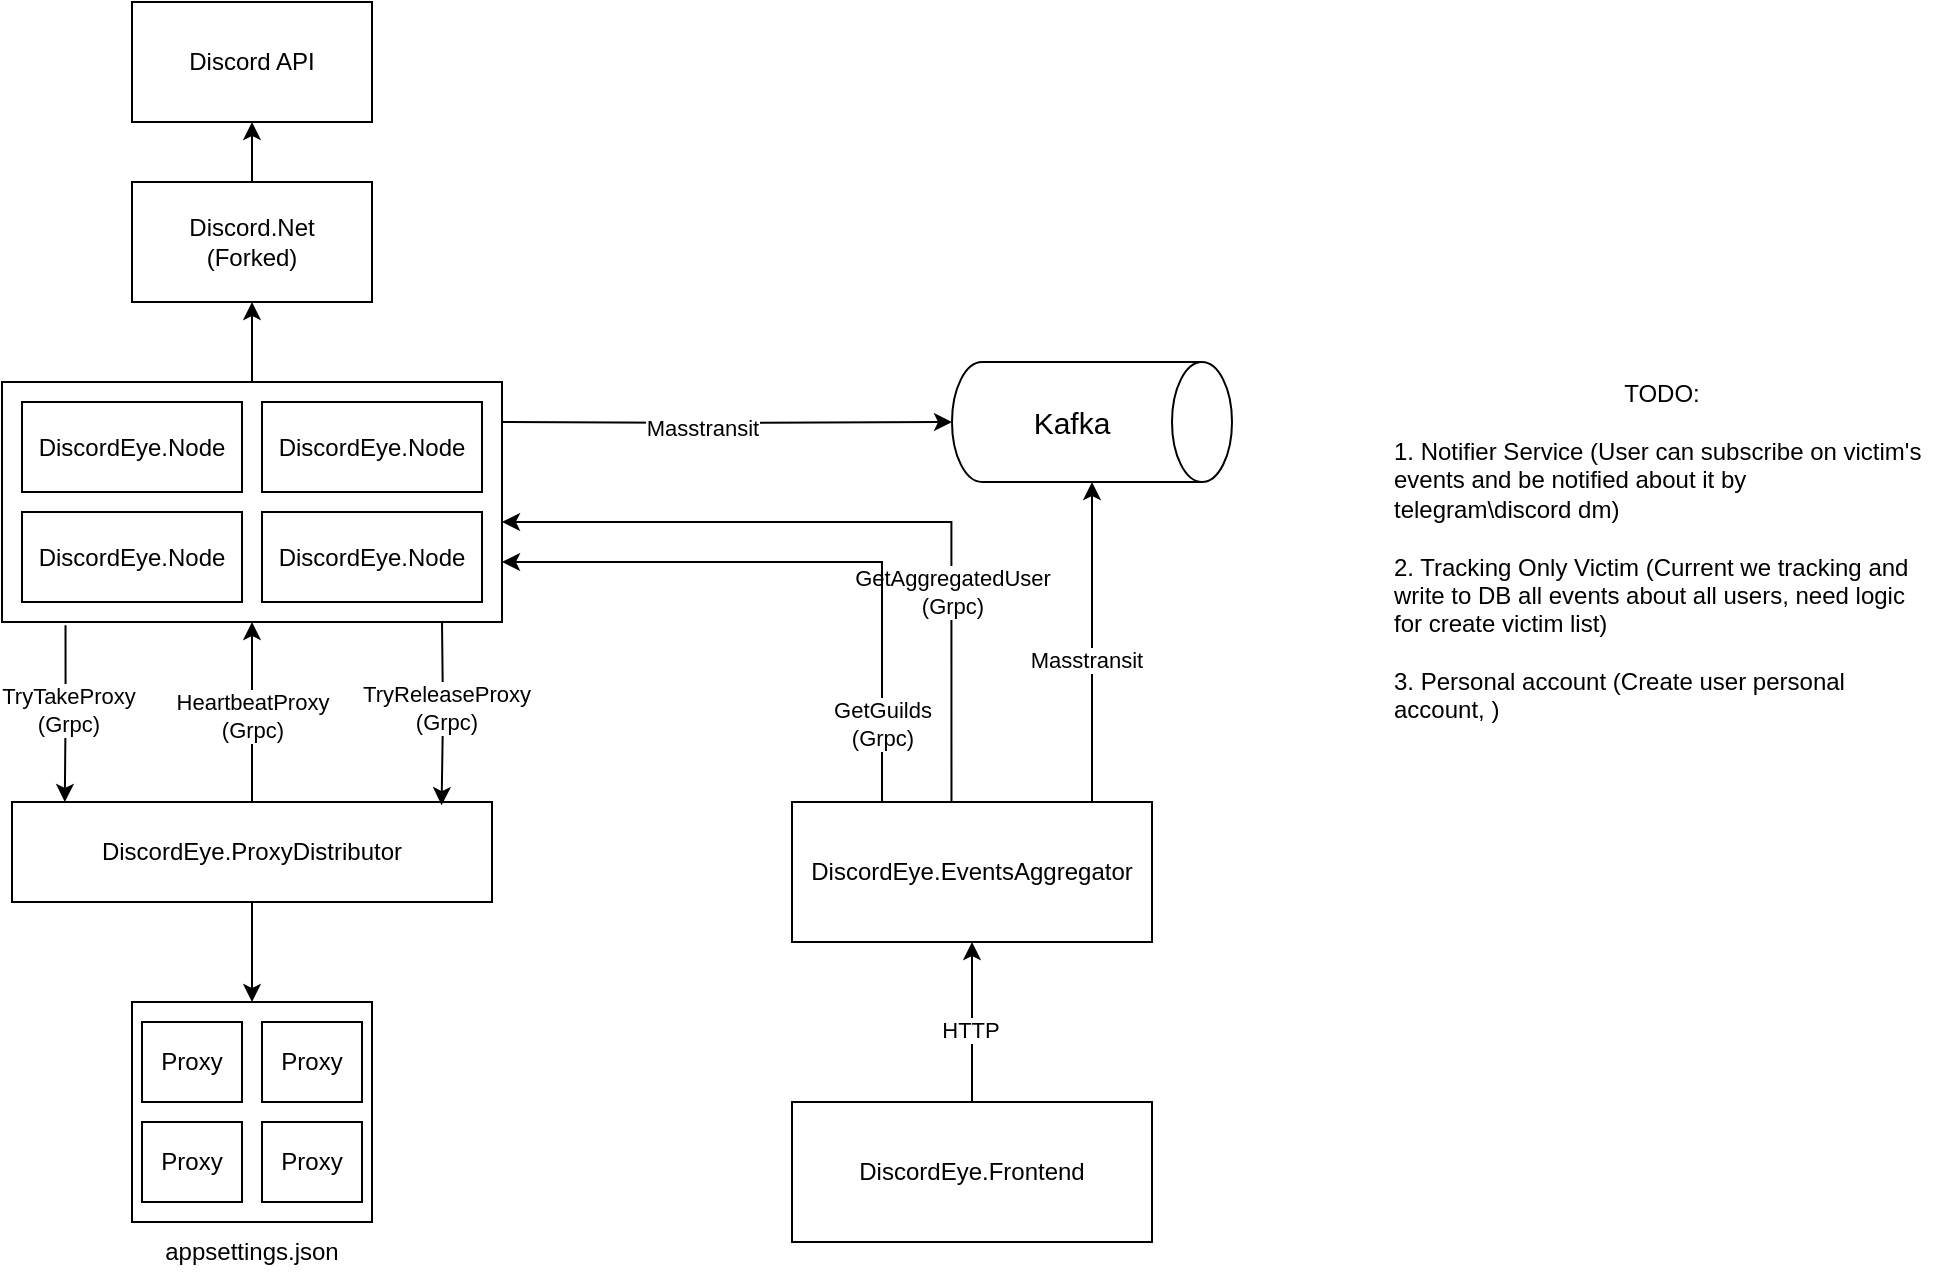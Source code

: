 <mxfile version="24.7.8">
  <diagram name="Страница — 1" id="CbDkfn1_sOLO_tkXJOBX">
    <mxGraphModel dx="795" dy="513" grid="1" gridSize="10" guides="1" tooltips="1" connect="1" arrows="1" fold="1" page="1" pageScale="1" pageWidth="827" pageHeight="1169" math="0" shadow="0">
      <root>
        <mxCell id="0" />
        <mxCell id="1" parent="0" />
        <mxCell id="uYKjjgYTWvOBEUe7Jjzu-1" value="Discord API" style="rounded=0;whiteSpace=wrap;html=1;" parent="1" vertex="1">
          <mxGeometry x="110" y="290" width="120" height="60" as="geometry" />
        </mxCell>
        <mxCell id="J7QrvsLna-bUUnMWtQLM-2" style="edgeStyle=orthogonalEdgeStyle;rounded=0;orthogonalLoop=1;jettySize=auto;html=1;" parent="1" source="uYKjjgYTWvOBEUe7Jjzu-2" target="uYKjjgYTWvOBEUe7Jjzu-1" edge="1">
          <mxGeometry relative="1" as="geometry" />
        </mxCell>
        <mxCell id="uYKjjgYTWvOBEUe7Jjzu-2" value="Discord.Net&lt;br&gt;(Forked)" style="rounded=0;whiteSpace=wrap;html=1;" parent="1" vertex="1">
          <mxGeometry x="110" y="380" width="120" height="60" as="geometry" />
        </mxCell>
        <mxCell id="uYKjjgYTWvOBEUe7Jjzu-13" value="" style="group" parent="1" vertex="1" connectable="0">
          <mxGeometry x="520" y="470" width="140" height="60" as="geometry" />
        </mxCell>
        <mxCell id="uYKjjgYTWvOBEUe7Jjzu-10" value="" style="shape=cylinder3;whiteSpace=wrap;html=1;boundedLbl=1;backgroundOutline=1;size=15;rotation=90;" parent="uYKjjgYTWvOBEUe7Jjzu-13" vertex="1">
          <mxGeometry x="40" y="-40" width="60" height="140" as="geometry" />
        </mxCell>
        <mxCell id="uYKjjgYTWvOBEUe7Jjzu-11" value="&lt;font style=&quot;font-size: 15px;&quot;&gt;Kafka&lt;/font&gt;" style="text;html=1;align=center;verticalAlign=middle;whiteSpace=wrap;rounded=0;" parent="uYKjjgYTWvOBEUe7Jjzu-13" vertex="1">
          <mxGeometry x="30" y="15" width="60" height="30" as="geometry" />
        </mxCell>
        <mxCell id="J7QrvsLna-bUUnMWtQLM-9" style="edgeStyle=orthogonalEdgeStyle;rounded=0;orthogonalLoop=1;jettySize=auto;html=1;" parent="1" source="uYKjjgYTWvOBEUe7Jjzu-15" target="uYKjjgYTWvOBEUe7Jjzu-10" edge="1">
          <mxGeometry relative="1" as="geometry">
            <Array as="points">
              <mxPoint x="590" y="630" />
              <mxPoint x="590" y="630" />
            </Array>
          </mxGeometry>
        </mxCell>
        <mxCell id="J7QrvsLna-bUUnMWtQLM-12" value="Masstransit" style="edgeLabel;html=1;align=center;verticalAlign=middle;resizable=0;points=[];" parent="J7QrvsLna-bUUnMWtQLM-9" vertex="1" connectable="0">
          <mxGeometry x="-0.111" y="3" relative="1" as="geometry">
            <mxPoint as="offset" />
          </mxGeometry>
        </mxCell>
        <mxCell id="ytXf7EfdQUIblf6jl7-x-1" style="edgeStyle=orthogonalEdgeStyle;rounded=0;orthogonalLoop=1;jettySize=auto;html=1;exitX=0.443;exitY=-0.008;exitDx=0;exitDy=0;entryX=1;entryY=0.583;entryDx=0;entryDy=0;entryPerimeter=0;exitPerimeter=0;" parent="1" source="uYKjjgYTWvOBEUe7Jjzu-15" target="uYKjjgYTWvOBEUe7Jjzu-19" edge="1">
          <mxGeometry relative="1" as="geometry">
            <Array as="points">
              <mxPoint x="520" y="689" />
              <mxPoint x="520" y="550" />
            </Array>
          </mxGeometry>
        </mxCell>
        <mxCell id="CBDySnnhY-ZLqz9cMj5p-1" value="GetAggregatedUser&lt;br&gt;(Grpc)" style="edgeLabel;html=1;align=center;verticalAlign=middle;resizable=0;points=[];" parent="ytXf7EfdQUIblf6jl7-x-1" vertex="1" connectable="0">
          <mxGeometry x="-0.712" y="1" relative="1" as="geometry">
            <mxPoint x="1" y="-52" as="offset" />
          </mxGeometry>
        </mxCell>
        <mxCell id="CBDySnnhY-ZLqz9cMj5p-2" style="edgeStyle=orthogonalEdgeStyle;rounded=0;orthogonalLoop=1;jettySize=auto;html=1;exitX=0.25;exitY=0;exitDx=0;exitDy=0;entryX=1;entryY=0.75;entryDx=0;entryDy=0;" parent="1" source="uYKjjgYTWvOBEUe7Jjzu-15" target="uYKjjgYTWvOBEUe7Jjzu-19" edge="1">
          <mxGeometry relative="1" as="geometry" />
        </mxCell>
        <mxCell id="CBDySnnhY-ZLqz9cMj5p-3" value="GetGuilds&lt;br&gt;(Grpc)" style="edgeLabel;html=1;align=center;verticalAlign=middle;resizable=0;points=[];" parent="CBDySnnhY-ZLqz9cMj5p-2" vertex="1" connectable="0">
          <mxGeometry x="-0.748" relative="1" as="geometry">
            <mxPoint as="offset" />
          </mxGeometry>
        </mxCell>
        <mxCell id="uYKjjgYTWvOBEUe7Jjzu-15" value="DiscordEye.EventsAggregator" style="rounded=0;whiteSpace=wrap;html=1;" parent="1" vertex="1">
          <mxGeometry x="440" y="690" width="180" height="70" as="geometry" />
        </mxCell>
        <mxCell id="uYKjjgYTWvOBEUe7Jjzu-21" value="" style="group" parent="1" vertex="1" connectable="0">
          <mxGeometry x="45" y="480" width="250" height="120" as="geometry" />
        </mxCell>
        <mxCell id="uYKjjgYTWvOBEUe7Jjzu-19" value="" style="rounded=0;whiteSpace=wrap;html=1;" parent="uYKjjgYTWvOBEUe7Jjzu-21" vertex="1">
          <mxGeometry width="250" height="120" as="geometry" />
        </mxCell>
        <mxCell id="uYKjjgYTWvOBEUe7Jjzu-20" value="" style="group" parent="uYKjjgYTWvOBEUe7Jjzu-21" vertex="1" connectable="0">
          <mxGeometry x="10" y="10" width="230" height="100" as="geometry" />
        </mxCell>
        <mxCell id="uYKjjgYTWvOBEUe7Jjzu-6" value="DiscordEye.Node" style="rounded=0;whiteSpace=wrap;html=1;" parent="uYKjjgYTWvOBEUe7Jjzu-20" vertex="1">
          <mxGeometry width="110" height="45" as="geometry" />
        </mxCell>
        <mxCell id="uYKjjgYTWvOBEUe7Jjzu-16" value="DiscordEye.Node" style="rounded=0;whiteSpace=wrap;html=1;" parent="uYKjjgYTWvOBEUe7Jjzu-20" vertex="1">
          <mxGeometry x="120" width="110" height="45" as="geometry" />
        </mxCell>
        <mxCell id="uYKjjgYTWvOBEUe7Jjzu-17" value="DiscordEye.Node" style="rounded=0;whiteSpace=wrap;html=1;" parent="uYKjjgYTWvOBEUe7Jjzu-20" vertex="1">
          <mxGeometry y="55" width="110" height="45" as="geometry" />
        </mxCell>
        <mxCell id="uYKjjgYTWvOBEUe7Jjzu-18" value="DiscordEye.Node" style="rounded=0;whiteSpace=wrap;html=1;" parent="uYKjjgYTWvOBEUe7Jjzu-20" vertex="1">
          <mxGeometry x="120" y="55" width="110" height="45" as="geometry" />
        </mxCell>
        <mxCell id="uYKjjgYTWvOBEUe7Jjzu-33" style="edgeStyle=orthogonalEdgeStyle;rounded=0;orthogonalLoop=1;jettySize=auto;html=1;" parent="1" source="uYKjjgYTWvOBEUe7Jjzu-22" target="uYKjjgYTWvOBEUe7Jjzu-27" edge="1">
          <mxGeometry relative="1" as="geometry" />
        </mxCell>
        <mxCell id="zrRSto9lRzeUWnxxTWXz-1" style="edgeStyle=orthogonalEdgeStyle;rounded=0;orthogonalLoop=1;jettySize=auto;html=1;entryX=0.5;entryY=1;entryDx=0;entryDy=0;" edge="1" parent="1" source="uYKjjgYTWvOBEUe7Jjzu-22" target="uYKjjgYTWvOBEUe7Jjzu-19">
          <mxGeometry relative="1" as="geometry" />
        </mxCell>
        <mxCell id="zrRSto9lRzeUWnxxTWXz-2" value="HeartbeatProxy&lt;br&gt;(Grpc)" style="edgeLabel;html=1;align=center;verticalAlign=middle;resizable=0;points=[];" vertex="1" connectable="0" parent="zrRSto9lRzeUWnxxTWXz-1">
          <mxGeometry x="-0.038" relative="1" as="geometry">
            <mxPoint as="offset" />
          </mxGeometry>
        </mxCell>
        <mxCell id="uYKjjgYTWvOBEUe7Jjzu-22" value="DiscordEye.ProxyDistributor" style="rounded=0;whiteSpace=wrap;html=1;" parent="1" vertex="1">
          <mxGeometry x="50" y="690" width="240" height="50" as="geometry" />
        </mxCell>
        <mxCell id="uYKjjgYTWvOBEUe7Jjzu-45" style="edgeStyle=orthogonalEdgeStyle;rounded=0;orthogonalLoop=1;jettySize=auto;html=1;exitX=0.127;exitY=1.014;exitDx=0;exitDy=0;entryX=0.11;entryY=0;entryDx=0;entryDy=0;entryPerimeter=0;exitPerimeter=0;" parent="1" source="uYKjjgYTWvOBEUe7Jjzu-19" target="uYKjjgYTWvOBEUe7Jjzu-22" edge="1">
          <mxGeometry relative="1" as="geometry" />
        </mxCell>
        <mxCell id="uYKjjgYTWvOBEUe7Jjzu-47" value="TryTakeProxy&lt;br&gt;(Grpc)" style="edgeLabel;html=1;align=center;verticalAlign=middle;resizable=0;points=[];" parent="uYKjjgYTWvOBEUe7Jjzu-45" vertex="1" connectable="0">
          <mxGeometry x="-0.05" y="1" relative="1" as="geometry">
            <mxPoint as="offset" />
          </mxGeometry>
        </mxCell>
        <mxCell id="uYKjjgYTWvOBEUe7Jjzu-46" style="edgeStyle=orthogonalEdgeStyle;rounded=0;orthogonalLoop=1;jettySize=auto;html=1;entryX=0.895;entryY=0.032;entryDx=0;entryDy=0;entryPerimeter=0;" parent="1" target="uYKjjgYTWvOBEUe7Jjzu-22" edge="1">
          <mxGeometry relative="1" as="geometry">
            <mxPoint x="265" y="600" as="sourcePoint" />
          </mxGeometry>
        </mxCell>
        <mxCell id="uYKjjgYTWvOBEUe7Jjzu-48" value="TryReleaseProxy&lt;br&gt;(Grpc)" style="edgeLabel;html=1;align=center;verticalAlign=middle;resizable=0;points=[];" parent="uYKjjgYTWvOBEUe7Jjzu-46" vertex="1" connectable="0">
          <mxGeometry x="-0.081" y="1" relative="1" as="geometry">
            <mxPoint as="offset" />
          </mxGeometry>
        </mxCell>
        <mxCell id="J7QrvsLna-bUUnMWtQLM-1" style="edgeStyle=orthogonalEdgeStyle;rounded=0;orthogonalLoop=1;jettySize=auto;html=1;entryX=0.5;entryY=1;entryDx=0;entryDy=0;" parent="1" source="uYKjjgYTWvOBEUe7Jjzu-19" target="uYKjjgYTWvOBEUe7Jjzu-2" edge="1">
          <mxGeometry relative="1" as="geometry" />
        </mxCell>
        <mxCell id="J7QrvsLna-bUUnMWtQLM-6" style="edgeStyle=orthogonalEdgeStyle;rounded=0;orthogonalLoop=1;jettySize=auto;html=1;" parent="1" target="uYKjjgYTWvOBEUe7Jjzu-10" edge="1">
          <mxGeometry relative="1" as="geometry">
            <mxPoint x="295" y="500" as="sourcePoint" />
          </mxGeometry>
        </mxCell>
        <mxCell id="J7QrvsLna-bUUnMWtQLM-11" value="Masstransit" style="edgeLabel;html=1;align=center;verticalAlign=middle;resizable=0;points=[];" parent="J7QrvsLna-bUUnMWtQLM-6" vertex="1" connectable="0">
          <mxGeometry x="-0.111" y="-2" relative="1" as="geometry">
            <mxPoint as="offset" />
          </mxGeometry>
        </mxCell>
        <mxCell id="CBDySnnhY-ZLqz9cMj5p-5" style="edgeStyle=orthogonalEdgeStyle;rounded=0;orthogonalLoop=1;jettySize=auto;html=1;entryX=0.5;entryY=1;entryDx=0;entryDy=0;" parent="1" source="CBDySnnhY-ZLqz9cMj5p-4" target="uYKjjgYTWvOBEUe7Jjzu-15" edge="1">
          <mxGeometry relative="1" as="geometry" />
        </mxCell>
        <mxCell id="CBDySnnhY-ZLqz9cMj5p-6" value="HTTP" style="edgeLabel;html=1;align=center;verticalAlign=middle;resizable=0;points=[];" parent="CBDySnnhY-ZLqz9cMj5p-5" vertex="1" connectable="0">
          <mxGeometry x="-0.1" y="1" relative="1" as="geometry">
            <mxPoint as="offset" />
          </mxGeometry>
        </mxCell>
        <mxCell id="CBDySnnhY-ZLqz9cMj5p-4" value="DiscordEye.Frontend" style="rounded=0;whiteSpace=wrap;html=1;" parent="1" vertex="1">
          <mxGeometry x="440" y="840" width="180" height="70" as="geometry" />
        </mxCell>
        <mxCell id="CBDySnnhY-ZLqz9cMj5p-7" value="" style="group" parent="1" vertex="1" connectable="0">
          <mxGeometry x="110" y="760" width="120" height="170" as="geometry" />
        </mxCell>
        <mxCell id="uYKjjgYTWvOBEUe7Jjzu-32" value="" style="group" parent="CBDySnnhY-ZLqz9cMj5p-7" vertex="1" connectable="0">
          <mxGeometry width="120" height="140" as="geometry" />
        </mxCell>
        <mxCell id="uYKjjgYTWvOBEUe7Jjzu-28" value="" style="group" parent="uYKjjgYTWvOBEUe7Jjzu-32" vertex="1" connectable="0">
          <mxGeometry y="30" width="120" height="110" as="geometry" />
        </mxCell>
        <mxCell id="uYKjjgYTWvOBEUe7Jjzu-27" value="" style="rounded=0;whiteSpace=wrap;html=1;" parent="uYKjjgYTWvOBEUe7Jjzu-28" vertex="1">
          <mxGeometry width="120" height="110" as="geometry" />
        </mxCell>
        <mxCell id="uYKjjgYTWvOBEUe7Jjzu-23" value="Proxy" style="rounded=0;whiteSpace=wrap;html=1;" parent="uYKjjgYTWvOBEUe7Jjzu-28" vertex="1">
          <mxGeometry x="5" y="10" width="50" height="40" as="geometry" />
        </mxCell>
        <mxCell id="uYKjjgYTWvOBEUe7Jjzu-24" value="Proxy" style="rounded=0;whiteSpace=wrap;html=1;" parent="uYKjjgYTWvOBEUe7Jjzu-28" vertex="1">
          <mxGeometry x="5" y="60" width="50" height="40" as="geometry" />
        </mxCell>
        <mxCell id="uYKjjgYTWvOBEUe7Jjzu-25" value="Proxy" style="rounded=0;whiteSpace=wrap;html=1;" parent="uYKjjgYTWvOBEUe7Jjzu-28" vertex="1">
          <mxGeometry x="65" y="10" width="50" height="40" as="geometry" />
        </mxCell>
        <mxCell id="uYKjjgYTWvOBEUe7Jjzu-26" value="Proxy" style="rounded=0;whiteSpace=wrap;html=1;" parent="uYKjjgYTWvOBEUe7Jjzu-28" vertex="1">
          <mxGeometry x="65" y="60" width="50" height="40" as="geometry" />
        </mxCell>
        <mxCell id="uYKjjgYTWvOBEUe7Jjzu-29" value="appsettings.json" style="text;html=1;align=center;verticalAlign=middle;whiteSpace=wrap;rounded=0;" parent="CBDySnnhY-ZLqz9cMj5p-7" vertex="1">
          <mxGeometry x="15" y="140" width="90" height="30" as="geometry" />
        </mxCell>
        <mxCell id="sKdte7mva0YvpPECTV-F-2" value="TODO:&lt;br&gt;&lt;div style=&quot;text-align: left;&quot;&gt;&lt;div&gt;&lt;br&gt;&lt;/div&gt;&lt;div&gt;1. Notifier Service (User can subscribe on victim&#39;s events and be notified about it by telegram\discord dm)&lt;/div&gt;&lt;div&gt;&lt;br&gt;&lt;/div&gt;&lt;div&gt;2. Tracking Only Victim (Current we tracking and write to DB all events about all users, need logic for create victim list)&lt;br&gt;&lt;br&gt;&lt;/div&gt;&lt;div&gt;3. Personal account (Create user personal account, )&lt;/div&gt;&lt;/div&gt;" style="text;html=1;align=center;verticalAlign=middle;whiteSpace=wrap;rounded=0;" parent="1" vertex="1">
          <mxGeometry x="740" y="440" width="270" height="250" as="geometry" />
        </mxCell>
      </root>
    </mxGraphModel>
  </diagram>
</mxfile>
